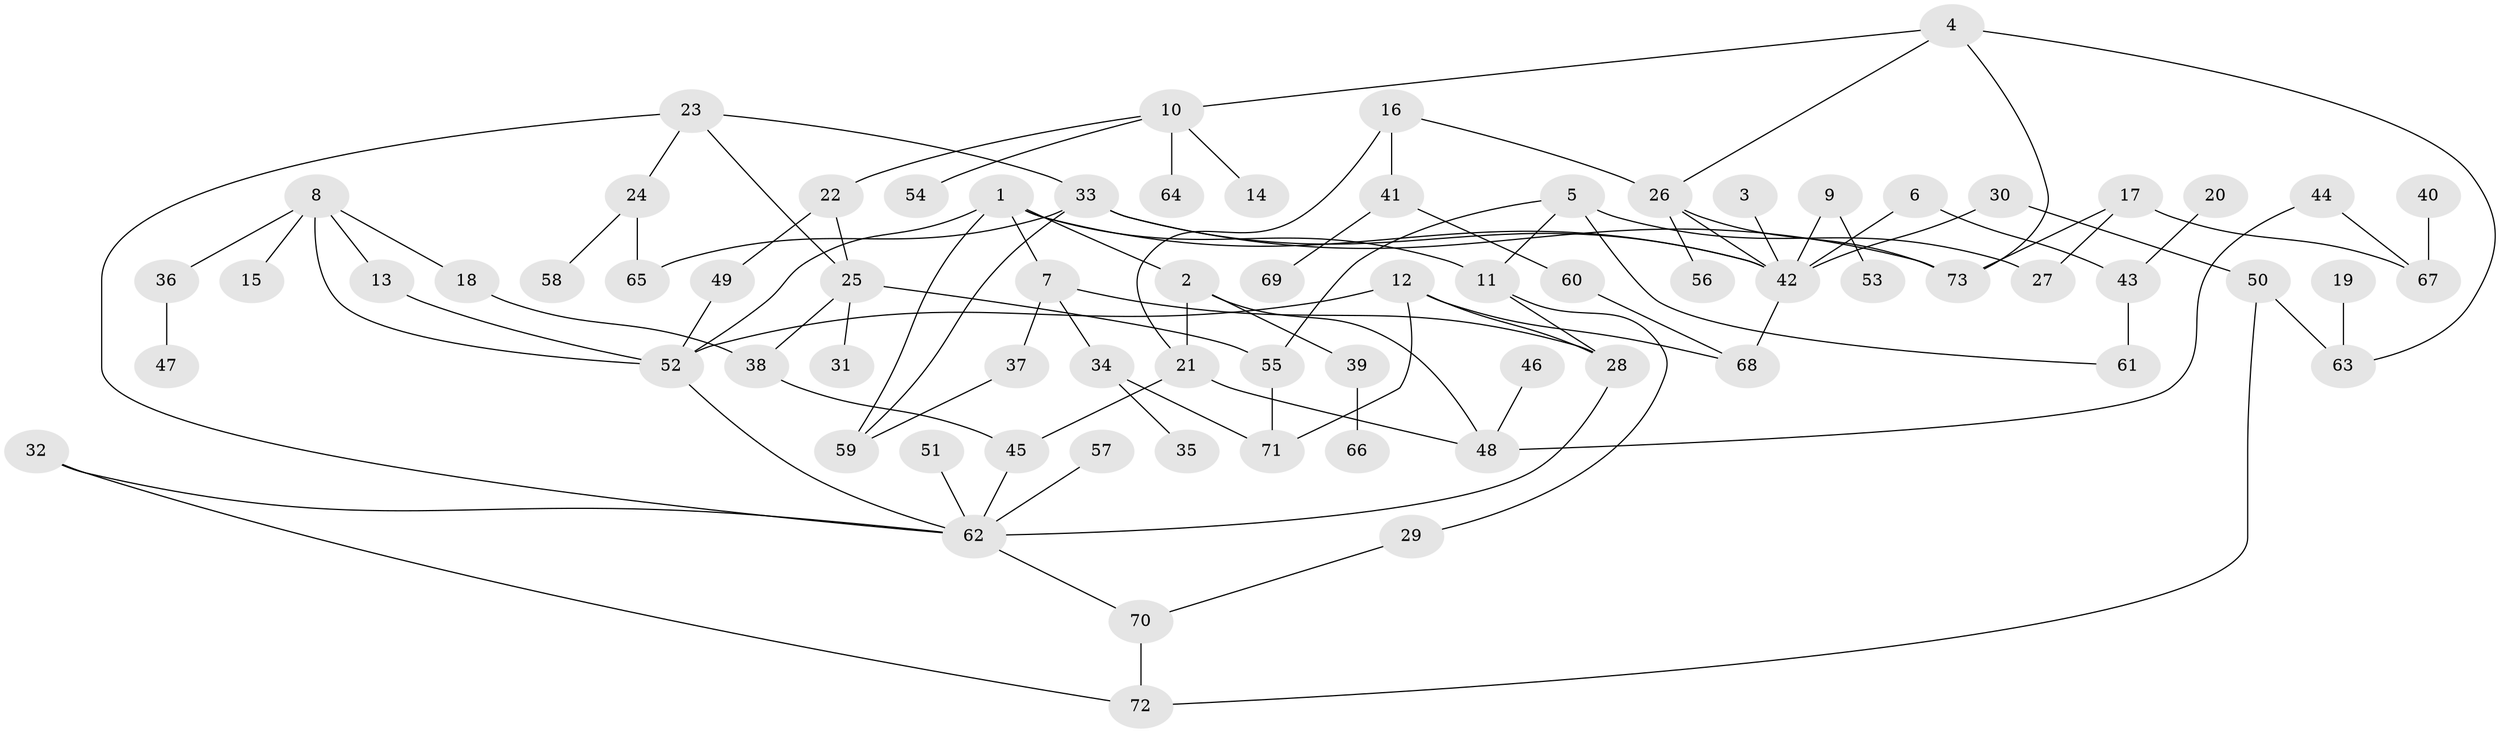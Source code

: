 // original degree distribution, {2: 0.23140495867768596, 7: 0.01652892561983471, 3: 0.24793388429752067, 10: 0.008264462809917356, 9: 0.008264462809917356, 4: 0.12396694214876033, 6: 0.024793388429752067, 1: 0.3305785123966942, 5: 0.008264462809917356}
// Generated by graph-tools (version 1.1) at 2025/36/03/04/25 23:36:06]
// undirected, 73 vertices, 101 edges
graph export_dot {
  node [color=gray90,style=filled];
  1;
  2;
  3;
  4;
  5;
  6;
  7;
  8;
  9;
  10;
  11;
  12;
  13;
  14;
  15;
  16;
  17;
  18;
  19;
  20;
  21;
  22;
  23;
  24;
  25;
  26;
  27;
  28;
  29;
  30;
  31;
  32;
  33;
  34;
  35;
  36;
  37;
  38;
  39;
  40;
  41;
  42;
  43;
  44;
  45;
  46;
  47;
  48;
  49;
  50;
  51;
  52;
  53;
  54;
  55;
  56;
  57;
  58;
  59;
  60;
  61;
  62;
  63;
  64;
  65;
  66;
  67;
  68;
  69;
  70;
  71;
  72;
  73;
  1 -- 2 [weight=1.0];
  1 -- 7 [weight=1.0];
  1 -- 11 [weight=1.0];
  1 -- 42 [weight=2.0];
  1 -- 52 [weight=1.0];
  1 -- 59 [weight=1.0];
  2 -- 21 [weight=1.0];
  2 -- 39 [weight=1.0];
  2 -- 48 [weight=1.0];
  3 -- 42 [weight=1.0];
  4 -- 10 [weight=1.0];
  4 -- 26 [weight=1.0];
  4 -- 63 [weight=1.0];
  4 -- 73 [weight=1.0];
  5 -- 11 [weight=1.0];
  5 -- 27 [weight=1.0];
  5 -- 55 [weight=1.0];
  5 -- 61 [weight=1.0];
  6 -- 42 [weight=1.0];
  6 -- 43 [weight=1.0];
  7 -- 28 [weight=1.0];
  7 -- 34 [weight=1.0];
  7 -- 37 [weight=1.0];
  8 -- 13 [weight=1.0];
  8 -- 15 [weight=1.0];
  8 -- 18 [weight=1.0];
  8 -- 36 [weight=1.0];
  8 -- 52 [weight=1.0];
  9 -- 42 [weight=1.0];
  9 -- 53 [weight=1.0];
  10 -- 14 [weight=1.0];
  10 -- 22 [weight=1.0];
  10 -- 54 [weight=1.0];
  10 -- 64 [weight=1.0];
  11 -- 28 [weight=1.0];
  11 -- 29 [weight=1.0];
  12 -- 28 [weight=1.0];
  12 -- 52 [weight=1.0];
  12 -- 68 [weight=1.0];
  12 -- 71 [weight=1.0];
  13 -- 52 [weight=1.0];
  16 -- 21 [weight=1.0];
  16 -- 26 [weight=1.0];
  16 -- 41 [weight=1.0];
  17 -- 27 [weight=1.0];
  17 -- 67 [weight=1.0];
  17 -- 73 [weight=1.0];
  18 -- 38 [weight=1.0];
  19 -- 63 [weight=1.0];
  20 -- 43 [weight=1.0];
  21 -- 45 [weight=1.0];
  21 -- 48 [weight=1.0];
  22 -- 25 [weight=1.0];
  22 -- 49 [weight=1.0];
  23 -- 24 [weight=1.0];
  23 -- 25 [weight=1.0];
  23 -- 33 [weight=1.0];
  23 -- 62 [weight=1.0];
  24 -- 58 [weight=1.0];
  24 -- 65 [weight=1.0];
  25 -- 31 [weight=1.0];
  25 -- 38 [weight=1.0];
  25 -- 55 [weight=1.0];
  26 -- 42 [weight=1.0];
  26 -- 56 [weight=1.0];
  26 -- 73 [weight=1.0];
  28 -- 62 [weight=1.0];
  29 -- 70 [weight=1.0];
  30 -- 42 [weight=1.0];
  30 -- 50 [weight=1.0];
  32 -- 62 [weight=1.0];
  32 -- 72 [weight=1.0];
  33 -- 42 [weight=1.0];
  33 -- 59 [weight=1.0];
  33 -- 65 [weight=1.0];
  33 -- 73 [weight=1.0];
  34 -- 35 [weight=1.0];
  34 -- 71 [weight=1.0];
  36 -- 47 [weight=1.0];
  37 -- 59 [weight=1.0];
  38 -- 45 [weight=1.0];
  39 -- 66 [weight=1.0];
  40 -- 67 [weight=1.0];
  41 -- 60 [weight=1.0];
  41 -- 69 [weight=1.0];
  42 -- 68 [weight=1.0];
  43 -- 61 [weight=2.0];
  44 -- 48 [weight=1.0];
  44 -- 67 [weight=1.0];
  45 -- 62 [weight=1.0];
  46 -- 48 [weight=1.0];
  49 -- 52 [weight=1.0];
  50 -- 63 [weight=1.0];
  50 -- 72 [weight=1.0];
  51 -- 62 [weight=1.0];
  52 -- 62 [weight=1.0];
  55 -- 71 [weight=1.0];
  57 -- 62 [weight=1.0];
  60 -- 68 [weight=1.0];
  62 -- 70 [weight=1.0];
  70 -- 72 [weight=1.0];
}
